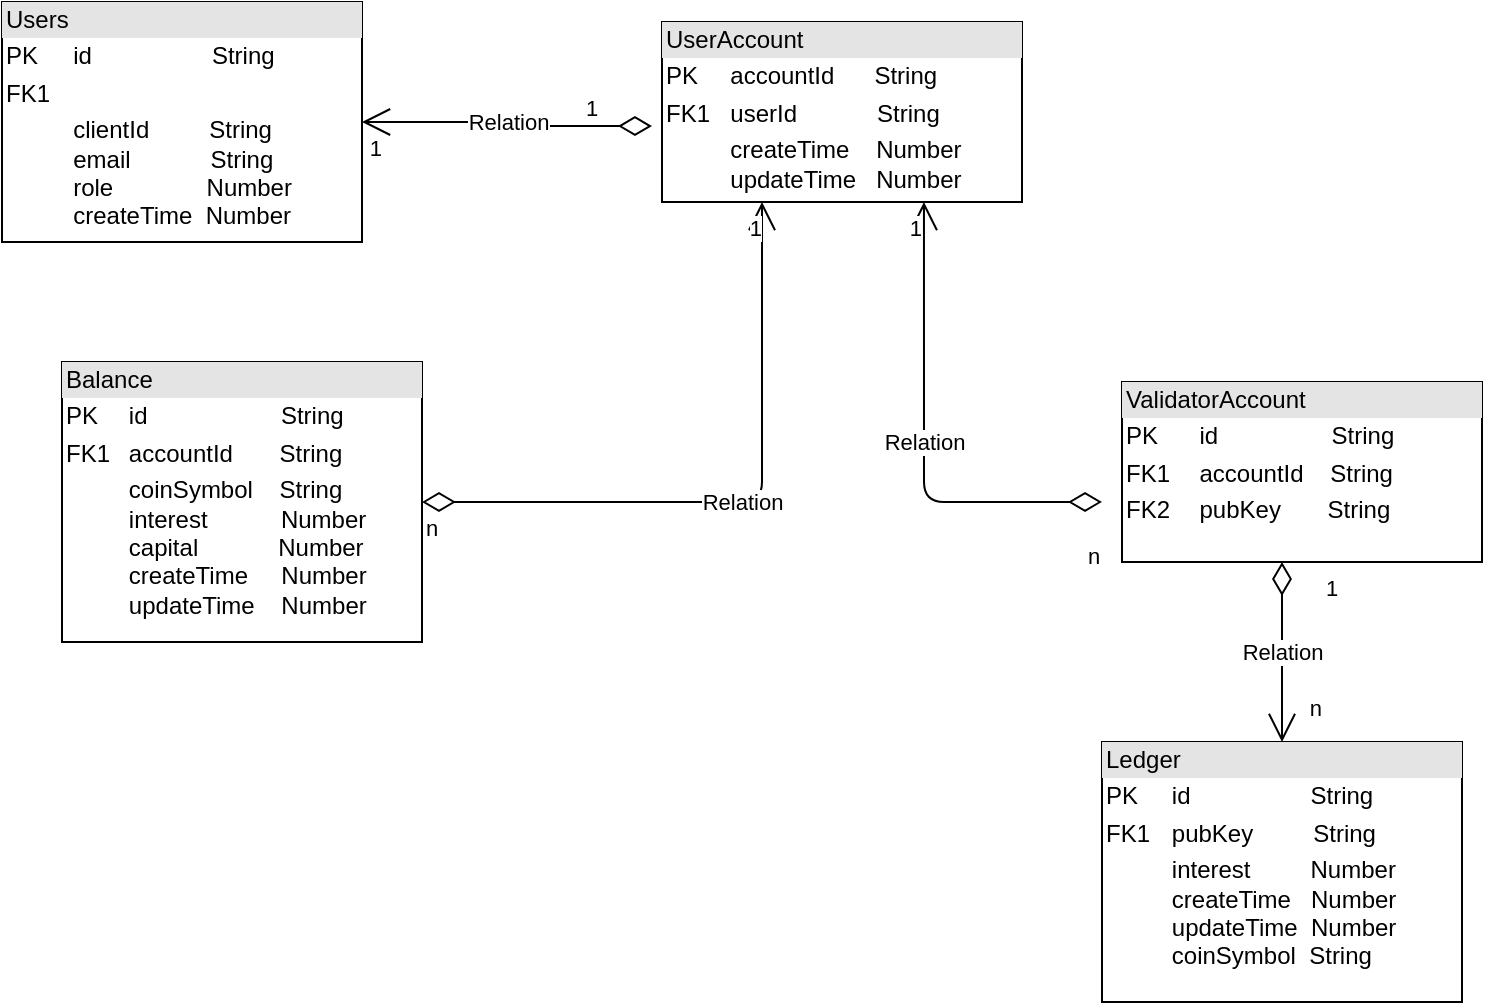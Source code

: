 <mxfile version="13.10.5" type="github">
  <diagram id="4KBtijwvLpDPA0yrNVM6" name="Page-1">
    <mxGraphModel dx="817" dy="646" grid="1" gridSize="10" guides="1" tooltips="1" connect="1" arrows="1" fold="1" page="1" pageScale="1" pageWidth="827" pageHeight="1169" math="0" shadow="0">
      <root>
        <mxCell id="0" />
        <mxCell id="1" parent="0" />
        <mxCell id="2dCae-smeq8dhZM-stZv-2" value="&lt;div style=&quot;box-sizing: border-box ; width: 100% ; background: #e4e4e4 ; padding: 2px&quot;&gt;Users&lt;/div&gt;&lt;table style=&quot;width: 100% ; font-size: 1em&quot; cellpadding=&quot;2&quot; cellspacing=&quot;0&quot;&gt;&lt;tbody&gt;&lt;tr&gt;&lt;td&gt;PK&lt;/td&gt;&lt;td&gt;id&amp;nbsp; &amp;nbsp; &amp;nbsp; &amp;nbsp; &amp;nbsp; &amp;nbsp; &amp;nbsp; &amp;nbsp; &amp;nbsp; String&lt;/td&gt;&lt;/tr&gt;&lt;tr&gt;&lt;td&gt;FK1&lt;/td&gt;&lt;td&gt;&lt;br&gt;&lt;/td&gt;&lt;/tr&gt;&lt;tr&gt;&lt;td&gt;&lt;/td&gt;&lt;td&gt;clientId&amp;nbsp; &amp;nbsp; &amp;nbsp; &amp;nbsp; &amp;nbsp;String&lt;br&gt;email&amp;nbsp; &amp;nbsp; &amp;nbsp; &amp;nbsp; &amp;nbsp; &amp;nbsp; String&lt;br&gt;role&amp;nbsp; &amp;nbsp; &amp;nbsp; &amp;nbsp; &amp;nbsp; &amp;nbsp; &amp;nbsp; Number&lt;br&gt;createTime&amp;nbsp; Number&lt;br&gt;&lt;br&gt;&lt;br&gt;&lt;/td&gt;&lt;/tr&gt;&lt;/tbody&gt;&lt;/table&gt;" style="verticalAlign=top;align=left;overflow=fill;html=1;" parent="1" vertex="1">
          <mxGeometry x="50" y="60" width="180" height="120" as="geometry" />
        </mxCell>
        <mxCell id="2dCae-smeq8dhZM-stZv-3" value="&lt;div style=&quot;box-sizing: border-box ; width: 100% ; background: #e4e4e4 ; padding: 2px&quot;&gt;UserAccount&lt;/div&gt;&lt;table style=&quot;width: 100% ; font-size: 1em&quot; cellpadding=&quot;2&quot; cellspacing=&quot;0&quot;&gt;&lt;tbody&gt;&lt;tr&gt;&lt;td&gt;PK&lt;/td&gt;&lt;td&gt;accountId&amp;nbsp; &amp;nbsp; &amp;nbsp; String&lt;/td&gt;&lt;/tr&gt;&lt;tr&gt;&lt;td&gt;FK1&lt;/td&gt;&lt;td&gt;userId&amp;nbsp; &amp;nbsp; &amp;nbsp; &amp;nbsp; &amp;nbsp; &amp;nbsp; String&lt;/td&gt;&lt;/tr&gt;&lt;tr&gt;&lt;td&gt;&lt;/td&gt;&lt;td&gt;createTime&amp;nbsp; &amp;nbsp; Number&lt;br&gt;updateTime&amp;nbsp; &amp;nbsp;Number&lt;/td&gt;&lt;/tr&gt;&lt;/tbody&gt;&lt;/table&gt;" style="verticalAlign=top;align=left;overflow=fill;html=1;" parent="1" vertex="1">
          <mxGeometry x="380" y="70" width="180" height="90" as="geometry" />
        </mxCell>
        <mxCell id="2dCae-smeq8dhZM-stZv-5" value="&lt;div style=&quot;box-sizing: border-box ; width: 100% ; background: #e4e4e4 ; padding: 2px&quot;&gt;Balance&lt;/div&gt;&lt;table style=&quot;width: 100% ; font-size: 1em&quot; cellpadding=&quot;2&quot; cellspacing=&quot;0&quot;&gt;&lt;tbody&gt;&lt;tr&gt;&lt;td&gt;PK&lt;/td&gt;&lt;td&gt;id&amp;nbsp; &amp;nbsp; &amp;nbsp; &amp;nbsp; &amp;nbsp; &amp;nbsp; &amp;nbsp; &amp;nbsp; &amp;nbsp; &amp;nbsp; String&lt;/td&gt;&lt;/tr&gt;&lt;tr&gt;&lt;td&gt;FK1&lt;/td&gt;&lt;td&gt;accountId&amp;nbsp; &amp;nbsp; &amp;nbsp; &amp;nbsp;String&lt;/td&gt;&lt;/tr&gt;&lt;tr&gt;&lt;td&gt;&lt;/td&gt;&lt;td&gt;coinSymbol&amp;nbsp; &amp;nbsp; String&lt;br&gt;interest&amp;nbsp; &amp;nbsp; &amp;nbsp; &amp;nbsp; &amp;nbsp; &amp;nbsp;Number&lt;br&gt;capital&amp;nbsp; &amp;nbsp; &amp;nbsp; &amp;nbsp; &amp;nbsp; &amp;nbsp; Number&lt;br&gt;createTime&amp;nbsp; &amp;nbsp; &amp;nbsp;Number&lt;br&gt;updateTime&amp;nbsp; &amp;nbsp; Number&lt;/td&gt;&lt;/tr&gt;&lt;/tbody&gt;&lt;/table&gt;" style="verticalAlign=top;align=left;overflow=fill;html=1;" parent="1" vertex="1">
          <mxGeometry x="80" y="240" width="180" height="140" as="geometry" />
        </mxCell>
        <mxCell id="6I5bSdhw8Pqrt3Q80-_E-1" value="Relation" style="endArrow=open;html=1;endSize=12;startArrow=diamondThin;startSize=14;startFill=0;edgeStyle=orthogonalEdgeStyle;" edge="1" parent="1" source="2dCae-smeq8dhZM-stZv-5">
          <mxGeometry relative="1" as="geometry">
            <mxPoint x="330" y="330" as="sourcePoint" />
            <mxPoint x="430" y="160" as="targetPoint" />
            <Array as="points">
              <mxPoint x="430" y="310" />
              <mxPoint x="430" y="160" />
            </Array>
          </mxGeometry>
        </mxCell>
        <mxCell id="6I5bSdhw8Pqrt3Q80-_E-2" value="n" style="edgeLabel;resizable=0;html=1;align=left;verticalAlign=top;" connectable="0" vertex="1" parent="6I5bSdhw8Pqrt3Q80-_E-1">
          <mxGeometry x="-1" relative="1" as="geometry" />
        </mxCell>
        <mxCell id="6I5bSdhw8Pqrt3Q80-_E-3" value="1" style="edgeLabel;resizable=0;html=1;align=right;verticalAlign=top;" connectable="0" vertex="1" parent="6I5bSdhw8Pqrt3Q80-_E-1">
          <mxGeometry x="1" relative="1" as="geometry" />
        </mxCell>
        <mxCell id="6I5bSdhw8Pqrt3Q80-_E-6" value="Relation" style="endArrow=open;html=1;endSize=12;startArrow=diamondThin;startSize=14;startFill=0;edgeStyle=orthogonalEdgeStyle;exitX=-0.028;exitY=0.578;exitDx=0;exitDy=0;exitPerimeter=0;entryX=1;entryY=0.5;entryDx=0;entryDy=0;" edge="1" parent="1" source="2dCae-smeq8dhZM-stZv-3" target="2dCae-smeq8dhZM-stZv-2">
          <mxGeometry relative="1" as="geometry">
            <mxPoint x="330" y="290" as="sourcePoint" />
            <mxPoint x="250" y="150" as="targetPoint" />
          </mxGeometry>
        </mxCell>
        <mxCell id="6I5bSdhw8Pqrt3Q80-_E-7" value="1" style="edgeLabel;resizable=0;html=1;align=left;verticalAlign=top;" connectable="0" vertex="1" parent="6I5bSdhw8Pqrt3Q80-_E-6">
          <mxGeometry x="-1" relative="1" as="geometry">
            <mxPoint x="-34.96" y="-22.02" as="offset" />
          </mxGeometry>
        </mxCell>
        <mxCell id="6I5bSdhw8Pqrt3Q80-_E-8" value="1" style="edgeLabel;resizable=0;html=1;align=right;verticalAlign=top;" connectable="0" vertex="1" parent="6I5bSdhw8Pqrt3Q80-_E-6">
          <mxGeometry x="1" relative="1" as="geometry">
            <mxPoint x="10.04" as="offset" />
          </mxGeometry>
        </mxCell>
        <mxCell id="6I5bSdhw8Pqrt3Q80-_E-9" value="&lt;div style=&quot;box-sizing: border-box ; width: 100% ; background: #e4e4e4 ; padding: 2px&quot;&gt;Ledger&lt;/div&gt;&lt;table style=&quot;width: 100% ; font-size: 1em&quot; cellpadding=&quot;2&quot; cellspacing=&quot;0&quot;&gt;&lt;tbody&gt;&lt;tr&gt;&lt;td&gt;PK&lt;/td&gt;&lt;td&gt;id&amp;nbsp; &amp;nbsp; &amp;nbsp; &amp;nbsp; &amp;nbsp; &amp;nbsp; &amp;nbsp; &amp;nbsp; &amp;nbsp; String&lt;/td&gt;&lt;/tr&gt;&lt;tr&gt;&lt;td&gt;FK1&lt;/td&gt;&lt;td&gt;pubKey&amp;nbsp; &amp;nbsp; &amp;nbsp; &amp;nbsp; &amp;nbsp;String&lt;br&gt;&lt;/td&gt;&lt;/tr&gt;&lt;tr&gt;&lt;td&gt;&lt;/td&gt;&lt;td&gt;interest&amp;nbsp; &amp;nbsp; &amp;nbsp; &amp;nbsp; &amp;nbsp;Number&lt;br&gt;createTime&amp;nbsp; &amp;nbsp;Number&lt;br&gt;updateTime&amp;nbsp; Number&lt;br&gt;coinSymbol&amp;nbsp; String&lt;/td&gt;&lt;/tr&gt;&lt;/tbody&gt;&lt;/table&gt;" style="verticalAlign=top;align=left;overflow=fill;html=1;" vertex="1" parent="1">
          <mxGeometry x="600" y="430" width="180" height="130" as="geometry" />
        </mxCell>
        <mxCell id="6I5bSdhw8Pqrt3Q80-_E-10" value="&lt;div style=&quot;box-sizing: border-box ; width: 100% ; background: #e4e4e4 ; padding: 2px&quot;&gt;ValidatorAccount&lt;/div&gt;&lt;table style=&quot;width: 100% ; font-size: 1em&quot; cellpadding=&quot;2&quot; cellspacing=&quot;0&quot;&gt;&lt;tbody&gt;&lt;tr&gt;&lt;td&gt;PK&lt;/td&gt;&lt;td&gt;id&amp;nbsp; &amp;nbsp; &amp;nbsp; &amp;nbsp; &amp;nbsp; &amp;nbsp; &amp;nbsp; &amp;nbsp; &amp;nbsp;String&lt;/td&gt;&lt;/tr&gt;&lt;tr&gt;&lt;td&gt;FK1&lt;/td&gt;&lt;td&gt;accountId&amp;nbsp; &amp;nbsp; String&lt;/td&gt;&lt;/tr&gt;&lt;tr&gt;&lt;td&gt;FK2&lt;/td&gt;&lt;td&gt;pubKey&amp;nbsp; &amp;nbsp; &amp;nbsp; &amp;nbsp;String&lt;br&gt;&lt;/td&gt;&lt;/tr&gt;&lt;/tbody&gt;&lt;/table&gt;" style="verticalAlign=top;align=left;overflow=fill;html=1;" vertex="1" parent="1">
          <mxGeometry x="610" y="250" width="180" height="90" as="geometry" />
        </mxCell>
        <mxCell id="6I5bSdhw8Pqrt3Q80-_E-11" value="Relation" style="endArrow=open;html=1;endSize=12;startArrow=diamondThin;startSize=14;startFill=0;edgeStyle=orthogonalEdgeStyle;entryX=0.75;entryY=1;entryDx=0;entryDy=0;" edge="1" parent="1">
          <mxGeometry relative="1" as="geometry">
            <mxPoint x="600" y="310" as="sourcePoint" />
            <mxPoint x="510.98" y="160" as="targetPoint" />
            <Array as="points">
              <mxPoint x="560" y="310" />
              <mxPoint x="511" y="310" />
            </Array>
          </mxGeometry>
        </mxCell>
        <mxCell id="6I5bSdhw8Pqrt3Q80-_E-12" value="n" style="edgeLabel;resizable=0;html=1;align=left;verticalAlign=top;" connectable="0" vertex="1" parent="6I5bSdhw8Pqrt3Q80-_E-11">
          <mxGeometry x="-1" relative="1" as="geometry">
            <mxPoint x="-9.02" y="13.96" as="offset" />
          </mxGeometry>
        </mxCell>
        <mxCell id="6I5bSdhw8Pqrt3Q80-_E-13" value="1" style="edgeLabel;resizable=0;html=1;align=right;verticalAlign=top;" connectable="0" vertex="1" parent="6I5bSdhw8Pqrt3Q80-_E-11">
          <mxGeometry x="1" relative="1" as="geometry" />
        </mxCell>
        <mxCell id="6I5bSdhw8Pqrt3Q80-_E-14" value="Relation" style="endArrow=open;html=1;endSize=12;startArrow=diamondThin;startSize=14;startFill=0;edgeStyle=orthogonalEdgeStyle;" edge="1" parent="1" source="6I5bSdhw8Pqrt3Q80-_E-10" target="6I5bSdhw8Pqrt3Q80-_E-9">
          <mxGeometry relative="1" as="geometry">
            <mxPoint x="680" y="360" as="sourcePoint" />
            <mxPoint x="490" y="380" as="targetPoint" />
            <Array as="points">
              <mxPoint x="690" y="410" />
              <mxPoint x="690" y="410" />
            </Array>
          </mxGeometry>
        </mxCell>
        <mxCell id="6I5bSdhw8Pqrt3Q80-_E-15" value="1" style="edgeLabel;resizable=0;html=1;align=left;verticalAlign=top;" connectable="0" vertex="1" parent="6I5bSdhw8Pqrt3Q80-_E-14">
          <mxGeometry x="-1" relative="1" as="geometry">
            <mxPoint x="20" as="offset" />
          </mxGeometry>
        </mxCell>
        <mxCell id="6I5bSdhw8Pqrt3Q80-_E-16" value="n" style="edgeLabel;resizable=0;html=1;align=right;verticalAlign=top;" connectable="0" vertex="1" parent="6I5bSdhw8Pqrt3Q80-_E-14">
          <mxGeometry x="1" relative="1" as="geometry">
            <mxPoint x="20" y="-30" as="offset" />
          </mxGeometry>
        </mxCell>
      </root>
    </mxGraphModel>
  </diagram>
</mxfile>
